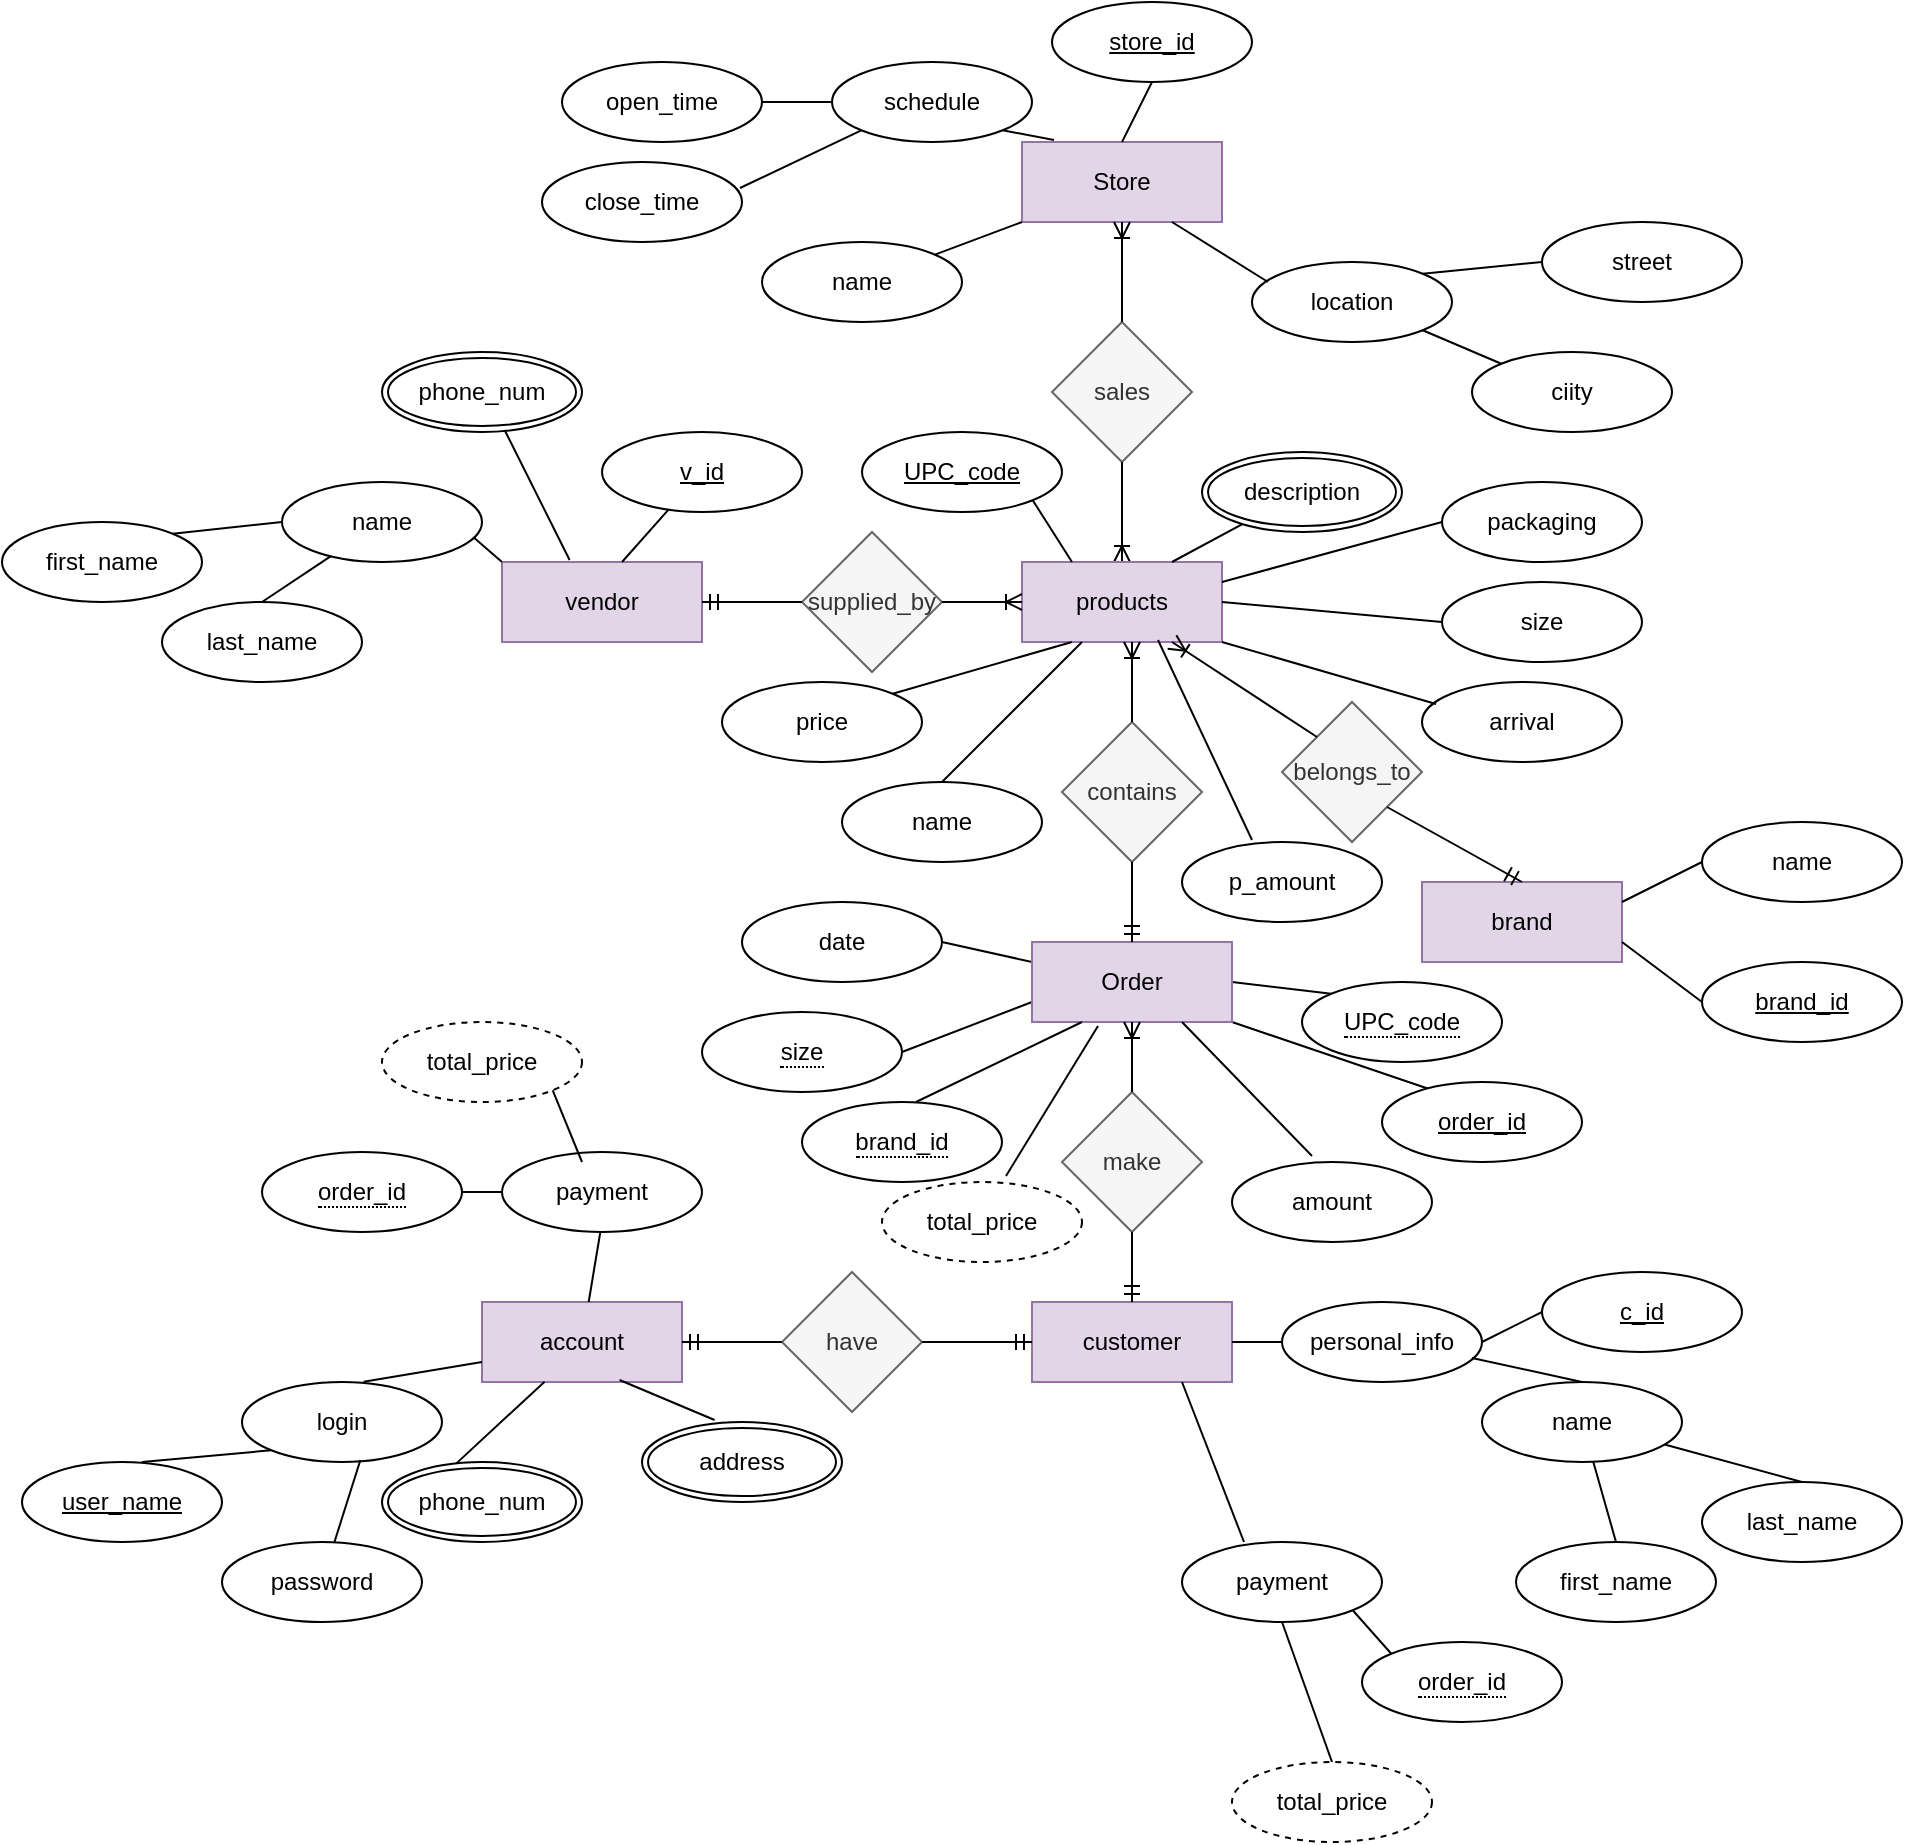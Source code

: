 <mxfile version="15.8.9" type="github"><diagram id="2LejuE4Ry1tqAmUR8zdP" name="Page-1"><mxGraphModel dx="2522" dy="1651" grid="1" gridSize="10" guides="1" tooltips="1" connect="1" arrows="1" fold="1" page="1" pageScale="1" pageWidth="827" pageHeight="1169" math="0" shadow="0"><root><mxCell id="0"/><mxCell id="1" parent="0"/><mxCell id="xzVIvEEl9TF7IDXQ0Tu6-6" value="Store" style="whiteSpace=wrap;html=1;align=center;rounded=0;sketch=0;fillColor=#e1d5e7;strokeColor=#9673a6;" parent="1" vertex="1"><mxGeometry x="-360" y="-440" width="100" height="40" as="geometry"/></mxCell><mxCell id="xzVIvEEl9TF7IDXQ0Tu6-12" value="schedule" style="ellipse;whiteSpace=wrap;html=1;align=center;rounded=0;sketch=0;" parent="1" vertex="1"><mxGeometry x="-455" y="-480" width="100" height="40" as="geometry"/></mxCell><mxCell id="xzVIvEEl9TF7IDXQ0Tu6-13" value="location" style="ellipse;whiteSpace=wrap;html=1;align=center;rounded=0;sketch=0;" parent="1" vertex="1"><mxGeometry x="-245" y="-380" width="100" height="40" as="geometry"/></mxCell><mxCell id="xzVIvEEl9TF7IDXQ0Tu6-15" value="ciity" style="ellipse;whiteSpace=wrap;html=1;align=center;rounded=0;sketch=0;" parent="1" vertex="1"><mxGeometry x="-135" y="-335" width="100" height="40" as="geometry"/></mxCell><mxCell id="xzVIvEEl9TF7IDXQ0Tu6-16" value="street" style="ellipse;whiteSpace=wrap;html=1;align=center;rounded=0;sketch=0;" parent="1" vertex="1"><mxGeometry x="-100" y="-400" width="100" height="40" as="geometry"/></mxCell><mxCell id="xzVIvEEl9TF7IDXQ0Tu6-17" value="" style="endArrow=none;html=1;rounded=0;sketch=0;exitX=1;exitY=1;exitDx=0;exitDy=0;entryX=0;entryY=0;entryDx=0;entryDy=0;" parent="1" source="xzVIvEEl9TF7IDXQ0Tu6-13" target="xzVIvEEl9TF7IDXQ0Tu6-15" edge="1"><mxGeometry relative="1" as="geometry"><mxPoint x="-70" y="-350" as="sourcePoint"/><mxPoint x="90" y="-350" as="targetPoint"/></mxGeometry></mxCell><mxCell id="xzVIvEEl9TF7IDXQ0Tu6-20" value="p_amount" style="ellipse;whiteSpace=wrap;html=1;align=center;rounded=0;sketch=0;" parent="1" vertex="1"><mxGeometry x="-280" y="-90" width="100" height="40" as="geometry"/></mxCell><mxCell id="xzVIvEEl9TF7IDXQ0Tu6-21" value="arrival" style="ellipse;whiteSpace=wrap;html=1;align=center;rounded=0;sketch=0;" parent="1" vertex="1"><mxGeometry x="-160" y="-170" width="100" height="40" as="geometry"/></mxCell><mxCell id="xzVIvEEl9TF7IDXQ0Tu6-23" value="" style="endArrow=none;html=1;rounded=0;sketch=0;entryX=0.16;entryY=-0.025;entryDx=0;entryDy=0;exitX=1;exitY=1;exitDx=0;exitDy=0;entryPerimeter=0;" parent="1" source="xzVIvEEl9TF7IDXQ0Tu6-12" target="xzVIvEEl9TF7IDXQ0Tu6-6" edge="1"><mxGeometry relative="1" as="geometry"><mxPoint x="-270" y="-360" as="sourcePoint"/><mxPoint x="-120" y="-360" as="targetPoint"/></mxGeometry></mxCell><mxCell id="xzVIvEEl9TF7IDXQ0Tu6-29" value="" style="endArrow=none;html=1;rounded=0;sketch=0;exitX=0.5;exitY=0;exitDx=0;exitDy=0;entryX=0.5;entryY=1;entryDx=0;entryDy=0;" parent="1" source="xzVIvEEl9TF7IDXQ0Tu6-6" target="xzVIvEEl9TF7IDXQ0Tu6-51" edge="1"><mxGeometry relative="1" as="geometry"><mxPoint x="-60.005" y="-447.072" as="sourcePoint"/><mxPoint x="-300" y="-470" as="targetPoint"/></mxGeometry></mxCell><mxCell id="xzVIvEEl9TF7IDXQ0Tu6-34" value="" style="endArrow=none;html=1;rounded=0;sketch=0;entryX=0;entryY=0.5;entryDx=0;entryDy=0;exitX=1;exitY=0;exitDx=0;exitDy=0;" parent="1" source="xzVIvEEl9TF7IDXQ0Tu6-13" target="xzVIvEEl9TF7IDXQ0Tu6-16" edge="1"><mxGeometry relative="1" as="geometry"><mxPoint x="-480" y="-290" as="sourcePoint"/><mxPoint x="-320" y="-290" as="targetPoint"/></mxGeometry></mxCell><mxCell id="xzVIvEEl9TF7IDXQ0Tu6-35" value="" style="endArrow=none;html=1;rounded=0;sketch=0;entryX=0.08;entryY=0.25;entryDx=0;entryDy=0;entryPerimeter=0;exitX=0.75;exitY=1;exitDx=0;exitDy=0;" parent="1" source="xzVIvEEl9TF7IDXQ0Tu6-6" target="xzVIvEEl9TF7IDXQ0Tu6-13" edge="1"><mxGeometry relative="1" as="geometry"><mxPoint x="-470" y="-280" as="sourcePoint"/><mxPoint x="-310" y="-280" as="targetPoint"/></mxGeometry></mxCell><mxCell id="xzVIvEEl9TF7IDXQ0Tu6-38" value="sales" style="rhombus;whiteSpace=wrap;html=1;rounded=0;sketch=0;fillColor=#f5f5f5;fontColor=#333333;strokeColor=#666666;" parent="1" vertex="1"><mxGeometry x="-345" y="-350" width="70" height="70" as="geometry"/></mxCell><mxCell id="xzVIvEEl9TF7IDXQ0Tu6-42" value="" style="fontSize=12;html=1;endArrow=ERoneToMany;rounded=1;sketch=0;entryX=0.5;entryY=1;entryDx=0;entryDy=0;exitX=0.5;exitY=0;exitDx=0;exitDy=0;" parent="1" source="xzVIvEEl9TF7IDXQ0Tu6-38" target="xzVIvEEl9TF7IDXQ0Tu6-6" edge="1"><mxGeometry width="100" height="100" relative="1" as="geometry"><mxPoint x="-420" y="-410" as="sourcePoint"/><mxPoint x="-350" y="-410" as="targetPoint"/></mxGeometry></mxCell><mxCell id="xzVIvEEl9TF7IDXQ0Tu6-43" value="" style="fontSize=12;html=1;endArrow=ERoneToMany;rounded=1;sketch=0;exitX=0.5;exitY=1;exitDx=0;exitDy=0;" parent="1" source="xzVIvEEl9TF7IDXQ0Tu6-38" target="xzVIvEEl9TF7IDXQ0Tu6-44" edge="1"><mxGeometry width="100" height="100" relative="1" as="geometry"><mxPoint x="-300" y="-330" as="sourcePoint"/><mxPoint x="-310" y="-200" as="targetPoint"/></mxGeometry></mxCell><mxCell id="xzVIvEEl9TF7IDXQ0Tu6-44" value="products" style="whiteSpace=wrap;html=1;align=center;rounded=0;sketch=0;fillColor=#e1d5e7;strokeColor=#9673a6;" parent="1" vertex="1"><mxGeometry x="-360" y="-230" width="100" height="40" as="geometry"/></mxCell><mxCell id="xzVIvEEl9TF7IDXQ0Tu6-49" value="vendor" style="whiteSpace=wrap;html=1;align=center;rounded=0;sketch=0;fillColor=#e1d5e7;strokeColor=#9673a6;" parent="1" vertex="1"><mxGeometry x="-620" y="-230" width="100" height="40" as="geometry"/></mxCell><mxCell id="xzVIvEEl9TF7IDXQ0Tu6-50" value="customer" style="whiteSpace=wrap;html=1;align=center;rounded=0;sketch=0;fillColor=#e1d5e7;strokeColor=#9673a6;" parent="1" vertex="1"><mxGeometry x="-355" y="140" width="100" height="40" as="geometry"/></mxCell><mxCell id="xzVIvEEl9TF7IDXQ0Tu6-51" value="store_id" style="ellipse;whiteSpace=wrap;html=1;align=center;fontStyle=4;rounded=0;sketch=0;" parent="1" vertex="1"><mxGeometry x="-345" y="-510" width="100" height="40" as="geometry"/></mxCell><mxCell id="xzVIvEEl9TF7IDXQ0Tu6-52" value="brand" style="whiteSpace=wrap;html=1;align=center;rounded=0;sketch=0;fillColor=#e1d5e7;strokeColor=#9673a6;" parent="1" vertex="1"><mxGeometry x="-160" y="-70" width="100" height="40" as="geometry"/></mxCell><mxCell id="xzVIvEEl9TF7IDXQ0Tu6-53" value="account" style="whiteSpace=wrap;html=1;align=center;rounded=0;sketch=0;fillColor=#e1d5e7;strokeColor=#9673a6;" parent="1" vertex="1"><mxGeometry x="-630" y="140" width="100" height="40" as="geometry"/></mxCell><mxCell id="xzVIvEEl9TF7IDXQ0Tu6-55" value="belongs_to" style="rhombus;whiteSpace=wrap;html=1;rounded=0;sketch=0;fillColor=#f5f5f5;fontColor=#333333;strokeColor=#666666;" parent="1" vertex="1"><mxGeometry x="-230" y="-160" width="70" height="70" as="geometry"/></mxCell><mxCell id="xzVIvEEl9TF7IDXQ0Tu6-56" value="" style="fontSize=12;html=1;endArrow=ERmandOne;rounded=1;sketch=0;entryX=0.5;entryY=0;entryDx=0;entryDy=0;exitX=1;exitY=1;exitDx=0;exitDy=0;" parent="1" source="xzVIvEEl9TF7IDXQ0Tu6-55" target="xzVIvEEl9TF7IDXQ0Tu6-52" edge="1"><mxGeometry width="100" height="100" relative="1" as="geometry"><mxPoint x="-90" y="-110" as="sourcePoint"/><mxPoint x="-250" y="-200" as="targetPoint"/></mxGeometry></mxCell><mxCell id="xzVIvEEl9TF7IDXQ0Tu6-58" value="" style="fontSize=12;html=1;endArrow=ERoneToMany;rounded=1;sketch=0;exitX=0;exitY=0;exitDx=0;exitDy=0;entryX=0.75;entryY=1;entryDx=0;entryDy=0;" parent="1" source="xzVIvEEl9TF7IDXQ0Tu6-55" target="xzVIvEEl9TF7IDXQ0Tu6-44" edge="1"><mxGeometry width="100" height="100" relative="1" as="geometry"><mxPoint x="-300" y="-270" as="sourcePoint"/><mxPoint x="-280" y="-180" as="targetPoint"/></mxGeometry></mxCell><mxCell id="xzVIvEEl9TF7IDXQ0Tu6-61" value="name" style="ellipse;whiteSpace=wrap;html=1;align=center;rounded=0;sketch=0;" parent="1" vertex="1"><mxGeometry x="-20" y="-100" width="100" height="40" as="geometry"/></mxCell><mxCell id="xzVIvEEl9TF7IDXQ0Tu6-63" value="brand_id" style="ellipse;whiteSpace=wrap;html=1;align=center;fontStyle=4;rounded=0;sketch=0;" parent="1" vertex="1"><mxGeometry x="-20" y="-30" width="100" height="40" as="geometry"/></mxCell><mxCell id="xzVIvEEl9TF7IDXQ0Tu6-67" value="" style="endArrow=none;html=1;rounded=0;sketch=0;exitX=1;exitY=0.25;exitDx=0;exitDy=0;entryX=0;entryY=0.5;entryDx=0;entryDy=0;" parent="1" source="xzVIvEEl9TF7IDXQ0Tu6-52" target="xzVIvEEl9TF7IDXQ0Tu6-61" edge="1"><mxGeometry relative="1" as="geometry"><mxPoint x="-139.645" y="-325.858" as="sourcePoint"/><mxPoint x="-100.355" y="-309.142" as="targetPoint"/></mxGeometry></mxCell><mxCell id="xzVIvEEl9TF7IDXQ0Tu6-69" value="" style="endArrow=none;html=1;rounded=0;sketch=0;exitX=1;exitY=0.75;exitDx=0;exitDy=0;entryX=0;entryY=0.5;entryDx=0;entryDy=0;" parent="1" source="xzVIvEEl9TF7IDXQ0Tu6-52" target="xzVIvEEl9TF7IDXQ0Tu6-63" edge="1"><mxGeometry relative="1" as="geometry"><mxPoint x="-119.645" y="-305.858" as="sourcePoint"/><mxPoint x="-80.355" y="-289.142" as="targetPoint"/></mxGeometry></mxCell><mxCell id="xzVIvEEl9TF7IDXQ0Tu6-77" style="edgeStyle=none;rounded=1;sketch=0;orthogonalLoop=1;jettySize=auto;html=1;exitX=0.5;exitY=0;exitDx=0;exitDy=0;" parent="1" edge="1"><mxGeometry relative="1" as="geometry"><mxPoint x="50" y="230" as="sourcePoint"/><mxPoint x="50" y="230" as="targetPoint"/></mxGeometry></mxCell><mxCell id="xzVIvEEl9TF7IDXQ0Tu6-79" value="" style="endArrow=none;html=1;rounded=0;sketch=0;exitX=0;exitY=0.25;exitDx=0;exitDy=0;entryX=1;entryY=0.5;entryDx=0;entryDy=0;" parent="1" source="79jFcJcjAaKyGkSyNmCX-1" target="EJtEOx2Xg3booVcIWfsh-8" edge="1"><mxGeometry relative="1" as="geometry"><mxPoint x="117" y="145" as="sourcePoint"/><mxPoint x="-420" y="-20" as="targetPoint"/></mxGeometry></mxCell><mxCell id="xzVIvEEl9TF7IDXQ0Tu6-80" value="" style="endArrow=none;html=1;rounded=0;sketch=0;exitX=0;exitY=0.75;exitDx=0;exitDy=0;entryX=1;entryY=0.5;entryDx=0;entryDy=0;" parent="1" source="79jFcJcjAaKyGkSyNmCX-1" target="xzVIvEEl9TF7IDXQ0Tu6-82" edge="1"><mxGeometry relative="1" as="geometry"><mxPoint x="140" y="160" as="sourcePoint"/><mxPoint y="250" as="targetPoint"/></mxGeometry></mxCell><mxCell id="xzVIvEEl9TF7IDXQ0Tu6-81" value="" style="endArrow=none;html=1;rounded=0;sketch=0;entryX=0;entryY=0;entryDx=0;entryDy=0;exitX=1;exitY=0.5;exitDx=0;exitDy=0;" parent="1" source="79jFcJcjAaKyGkSyNmCX-1" target="EJtEOx2Xg3booVcIWfsh-1" edge="1"><mxGeometry relative="1" as="geometry"><mxPoint x="123.941" y="174.686" as="sourcePoint"/><mxPoint x="-230.355" y="0.858" as="targetPoint"/></mxGeometry></mxCell><mxCell id="xzVIvEEl9TF7IDXQ0Tu6-82" value="&lt;span style=&quot;border-bottom: 1px dotted&quot;&gt;size&lt;/span&gt;" style="ellipse;whiteSpace=wrap;html=1;align=center;rounded=0;sketch=0;" parent="1" vertex="1"><mxGeometry x="-520" y="-5" width="100" height="40" as="geometry"/></mxCell><mxCell id="xzVIvEEl9TF7IDXQ0Tu6-84" value="size" style="ellipse;whiteSpace=wrap;html=1;align=center;rounded=0;sketch=0;" parent="1" vertex="1"><mxGeometry x="-150" y="-220" width="100" height="40" as="geometry"/></mxCell><mxCell id="xzVIvEEl9TF7IDXQ0Tu6-85" value="" style="endArrow=none;html=1;rounded=0;sketch=0;exitX=1;exitY=0.5;exitDx=0;exitDy=0;entryX=0;entryY=0.5;entryDx=0;entryDy=0;" parent="1" source="xzVIvEEl9TF7IDXQ0Tu6-44" target="xzVIvEEl9TF7IDXQ0Tu6-84" edge="1"><mxGeometry relative="1" as="geometry"><mxPoint x="-180" y="-220" as="sourcePoint"/><mxPoint x="-220.355" y="-259.142" as="targetPoint"/></mxGeometry></mxCell><mxCell id="xzVIvEEl9TF7IDXQ0Tu6-86" value="packaging" style="ellipse;whiteSpace=wrap;html=1;align=center;rounded=0;sketch=0;" parent="1" vertex="1"><mxGeometry x="-150" y="-270" width="100" height="40" as="geometry"/></mxCell><mxCell id="xzVIvEEl9TF7IDXQ0Tu6-87" value="" style="endArrow=none;html=1;rounded=0;sketch=0;exitX=1;exitY=0.25;exitDx=0;exitDy=0;entryX=0;entryY=0.5;entryDx=0;entryDy=0;" parent="1" source="xzVIvEEl9TF7IDXQ0Tu6-44" target="xzVIvEEl9TF7IDXQ0Tu6-86" edge="1"><mxGeometry relative="1" as="geometry"><mxPoint x="-210" y="-225" as="sourcePoint"/><mxPoint x="-240.355" y="-234.142" as="targetPoint"/></mxGeometry></mxCell><mxCell id="xzVIvEEl9TF7IDXQ0Tu6-88" value="name" style="ellipse;whiteSpace=wrap;html=1;align=center;rounded=0;sketch=0;direction=west;" parent="1" vertex="1"><mxGeometry x="-450" y="-120" width="100" height="40" as="geometry"/></mxCell><mxCell id="xzVIvEEl9TF7IDXQ0Tu6-89" value="" style="endArrow=none;html=1;rounded=0;sketch=0;entryX=0.5;entryY=1;entryDx=0;entryDy=0;" parent="1" target="xzVIvEEl9TF7IDXQ0Tu6-88" edge="1"><mxGeometry relative="1" as="geometry"><mxPoint x="-330" y="-190" as="sourcePoint"/><mxPoint x="-0.355" y="-209.142" as="targetPoint"/></mxGeometry></mxCell><mxCell id="xzVIvEEl9TF7IDXQ0Tu6-90" value="description" style="ellipse;shape=doubleEllipse;margin=3;whiteSpace=wrap;html=1;align=center;rounded=0;sketch=0;" parent="1" vertex="1"><mxGeometry x="-270" y="-285" width="100" height="40" as="geometry"/></mxCell><mxCell id="xzVIvEEl9TF7IDXQ0Tu6-92" value="" style="endArrow=none;html=1;rounded=0;sketch=0;exitX=0.75;exitY=0;exitDx=0;exitDy=0;" parent="1" source="xzVIvEEl9TF7IDXQ0Tu6-44" target="xzVIvEEl9TF7IDXQ0Tu6-90" edge="1"><mxGeometry relative="1" as="geometry"><mxPoint x="-29.645" y="-215.858" as="sourcePoint"/><mxPoint x="9.645" y="-199.142" as="targetPoint"/></mxGeometry></mxCell><mxCell id="xzVIvEEl9TF7IDXQ0Tu6-93" value="make" style="rhombus;whiteSpace=wrap;html=1;rounded=0;sketch=0;fillColor=#f5f5f5;fontColor=#333333;strokeColor=#666666;" parent="1" vertex="1"><mxGeometry x="-340" y="35" width="70" height="70" as="geometry"/></mxCell><mxCell id="xzVIvEEl9TF7IDXQ0Tu6-94" value="" style="fontSize=12;html=1;endArrow=ERmandOne;rounded=1;sketch=0;entryX=0.5;entryY=0;entryDx=0;entryDy=0;exitX=0.5;exitY=1;exitDx=0;exitDy=0;" parent="1" source="xzVIvEEl9TF7IDXQ0Tu6-93" target="xzVIvEEl9TF7IDXQ0Tu6-50" edge="1"><mxGeometry width="100" height="100" relative="1" as="geometry"><mxPoint x="-195" y="-200" as="sourcePoint"/><mxPoint x="-250" y="-200" as="targetPoint"/></mxGeometry></mxCell><mxCell id="xzVIvEEl9TF7IDXQ0Tu6-96" value="have" style="rhombus;whiteSpace=wrap;html=1;rounded=0;sketch=0;fillColor=#f5f5f5;fontColor=#333333;strokeColor=#666666;" parent="1" vertex="1"><mxGeometry x="-480" y="125" width="70" height="70" as="geometry"/></mxCell><mxCell id="xzVIvEEl9TF7IDXQ0Tu6-97" value="" style="fontSize=12;html=1;endArrow=ERmandOne;rounded=1;sketch=0;exitX=1;exitY=0.5;exitDx=0;exitDy=0;entryX=0;entryY=0.5;entryDx=0;entryDy=0;" parent="1" source="xzVIvEEl9TF7IDXQ0Tu6-96" target="xzVIvEEl9TF7IDXQ0Tu6-50" edge="1"><mxGeometry width="100" height="100" relative="1" as="geometry"><mxPoint x="-125" y="-200" as="sourcePoint"/><mxPoint x="-70" y="-200" as="targetPoint"/></mxGeometry></mxCell><mxCell id="xzVIvEEl9TF7IDXQ0Tu6-98" value="" style="fontSize=12;html=1;endArrow=ERmandOne;rounded=1;sketch=0;exitX=0;exitY=0.5;exitDx=0;exitDy=0;entryX=1;entryY=0.5;entryDx=0;entryDy=0;" parent="1" source="xzVIvEEl9TF7IDXQ0Tu6-96" target="xzVIvEEl9TF7IDXQ0Tu6-53" edge="1"><mxGeometry width="100" height="100" relative="1" as="geometry"><mxPoint x="-125" y="-200" as="sourcePoint"/><mxPoint x="-70" y="-200" as="targetPoint"/></mxGeometry></mxCell><mxCell id="xzVIvEEl9TF7IDXQ0Tu6-100" value="c_id" style="ellipse;whiteSpace=wrap;html=1;align=center;fontStyle=4;rounded=0;sketch=0;" parent="1" vertex="1"><mxGeometry x="-100" y="125" width="100" height="40" as="geometry"/></mxCell><mxCell id="xzVIvEEl9TF7IDXQ0Tu6-103" value="personal_info" style="ellipse;whiteSpace=wrap;html=1;align=center;rounded=0;sketch=0;" parent="1" vertex="1"><mxGeometry x="-230" y="140" width="100" height="40" as="geometry"/></mxCell><mxCell id="xzVIvEEl9TF7IDXQ0Tu6-104" value="" style="endArrow=none;html=1;rounded=0;sketch=0;exitX=1;exitY=0.5;exitDx=0;exitDy=0;entryX=0;entryY=0.5;entryDx=0;entryDy=0;" parent="1" source="xzVIvEEl9TF7IDXQ0Tu6-50" target="xzVIvEEl9TF7IDXQ0Tu6-103" edge="1"><mxGeometry relative="1" as="geometry"><mxPoint x="-275" y="-170" as="sourcePoint"/><mxPoint x="-225.355" y="-144.142" as="targetPoint"/></mxGeometry></mxCell><mxCell id="xzVIvEEl9TF7IDXQ0Tu6-105" value="name" style="ellipse;whiteSpace=wrap;html=1;align=center;rounded=0;sketch=0;" parent="1" vertex="1"><mxGeometry x="-130" y="180" width="100" height="40" as="geometry"/></mxCell><mxCell id="xzVIvEEl9TF7IDXQ0Tu6-106" value="first_name" style="ellipse;whiteSpace=wrap;html=1;align=center;rounded=0;sketch=0;" parent="1" vertex="1"><mxGeometry x="-113" y="260" width="100" height="40" as="geometry"/></mxCell><mxCell id="xzVIvEEl9TF7IDXQ0Tu6-107" value="last_name" style="ellipse;whiteSpace=wrap;html=1;align=center;rounded=0;sketch=0;" parent="1" vertex="1"><mxGeometry x="-20" y="230" width="100" height="40" as="geometry"/></mxCell><mxCell id="xzVIvEEl9TF7IDXQ0Tu6-109" value="" style="endArrow=none;html=1;rounded=0;sketch=0;exitX=0.5;exitY=0;exitDx=0;exitDy=0;entryX=0.95;entryY=0.7;entryDx=0;entryDy=0;entryPerimeter=0;" parent="1" source="xzVIvEEl9TF7IDXQ0Tu6-105" target="xzVIvEEl9TF7IDXQ0Tu6-103" edge="1"><mxGeometry relative="1" as="geometry"><mxPoint x="-265" y="-160" as="sourcePoint"/><mxPoint x="-215.355" y="-134.142" as="targetPoint"/></mxGeometry></mxCell><mxCell id="xzVIvEEl9TF7IDXQ0Tu6-110" value="" style="endArrow=none;html=1;rounded=0;sketch=0;exitX=0.5;exitY=0;exitDx=0;exitDy=0;" parent="1" source="xzVIvEEl9TF7IDXQ0Tu6-106" target="xzVIvEEl9TF7IDXQ0Tu6-105" edge="1"><mxGeometry relative="1" as="geometry"><mxPoint x="-255" y="-150" as="sourcePoint"/><mxPoint x="-205.355" y="-124.142" as="targetPoint"/></mxGeometry></mxCell><mxCell id="xzVIvEEl9TF7IDXQ0Tu6-111" value="" style="endArrow=none;html=1;rounded=0;sketch=0;exitX=0.5;exitY=0;exitDx=0;exitDy=0;" parent="1" source="xzVIvEEl9TF7IDXQ0Tu6-107" target="xzVIvEEl9TF7IDXQ0Tu6-105" edge="1"><mxGeometry relative="1" as="geometry"><mxPoint x="-310" y="80" as="sourcePoint"/><mxPoint x="-265.355" y="64.142" as="targetPoint"/></mxGeometry></mxCell><mxCell id="xzVIvEEl9TF7IDXQ0Tu6-113" value="" style="endArrow=none;html=1;rounded=0;sketch=0;exitX=1;exitY=0.5;exitDx=0;exitDy=0;entryX=0;entryY=0.5;entryDx=0;entryDy=0;" parent="1" source="xzVIvEEl9TF7IDXQ0Tu6-103" target="xzVIvEEl9TF7IDXQ0Tu6-100" edge="1"><mxGeometry relative="1" as="geometry"><mxPoint x="-235" y="35" as="sourcePoint"/><mxPoint x="-200.355" y="14.142" as="targetPoint"/></mxGeometry></mxCell><mxCell id="xzVIvEEl9TF7IDXQ0Tu6-120" value="UPC_code" style="ellipse;whiteSpace=wrap;html=1;align=center;fontStyle=4;rounded=0;sketch=0;" parent="1" vertex="1"><mxGeometry x="-440" y="-295" width="100" height="40" as="geometry"/></mxCell><mxCell id="xzVIvEEl9TF7IDXQ0Tu6-124" value="" style="endArrow=none;html=1;rounded=0;sketch=0;entryX=0.25;entryY=0.1;entryDx=0;entryDy=0;exitX=1;exitY=1;exitDx=0;exitDy=0;entryPerimeter=0;" parent="1" source="79jFcJcjAaKyGkSyNmCX-1" target="FQGlsBFw1ggIJ--KHeyS-9" edge="1"><mxGeometry relative="1" as="geometry"><mxPoint x="-310" y="-10" as="sourcePoint"/><mxPoint x="-195" y="35" as="targetPoint"/></mxGeometry></mxCell><mxCell id="xzVIvEEl9TF7IDXQ0Tu6-125" value="" style="endArrow=none;html=1;rounded=0;sketch=0;exitX=1;exitY=1;exitDx=0;exitDy=0;entryX=0.25;entryY=0;entryDx=0;entryDy=0;" parent="1" source="xzVIvEEl9TF7IDXQ0Tu6-120" target="xzVIvEEl9TF7IDXQ0Tu6-44" edge="1"><mxGeometry relative="1" as="geometry"><mxPoint x="-310" y="-160" as="sourcePoint"/><mxPoint x="-150" y="-160" as="targetPoint"/></mxGeometry></mxCell><mxCell id="xzVIvEEl9TF7IDXQ0Tu6-126" value="price" style="ellipse;whiteSpace=wrap;html=1;align=center;rounded=0;sketch=0;" parent="1" vertex="1"><mxGeometry x="-510" y="-170" width="100" height="40" as="geometry"/></mxCell><mxCell id="xzVIvEEl9TF7IDXQ0Tu6-127" value="" style="endArrow=none;html=1;rounded=0;sketch=0;exitX=1;exitY=0;exitDx=0;exitDy=0;entryX=0.25;entryY=1;entryDx=0;entryDy=0;" parent="1" source="xzVIvEEl9TF7IDXQ0Tu6-126" target="xzVIvEEl9TF7IDXQ0Tu6-44" edge="1"><mxGeometry relative="1" as="geometry"><mxPoint x="-344.645" y="-240.858" as="sourcePoint"/><mxPoint x="-325" y="-220" as="targetPoint"/></mxGeometry></mxCell><mxCell id="xzVIvEEl9TF7IDXQ0Tu6-129" value="supplied_by" style="rhombus;whiteSpace=wrap;html=1;rounded=0;sketch=0;fillColor=#f5f5f5;fontColor=#333333;strokeColor=#666666;" parent="1" vertex="1"><mxGeometry x="-470" y="-245" width="70" height="70" as="geometry"/></mxCell><mxCell id="xzVIvEEl9TF7IDXQ0Tu6-131" value="" style="endArrow=none;html=1;rounded=0;sketch=0;" parent="1" target="xzVIvEEl9TF7IDXQ0Tu6-53" edge="1"><mxGeometry relative="1" as="geometry"><mxPoint x="-570" y="100" as="sourcePoint"/><mxPoint x="-350" y="70" as="targetPoint"/></mxGeometry></mxCell><mxCell id="xzVIvEEl9TF7IDXQ0Tu6-132" value="" style="fontSize=12;html=1;endArrow=ERmandOne;rounded=1;sketch=0;entryX=1;entryY=0.5;entryDx=0;entryDy=0;exitX=0;exitY=0.5;exitDx=0;exitDy=0;" parent="1" source="xzVIvEEl9TF7IDXQ0Tu6-129" target="xzVIvEEl9TF7IDXQ0Tu6-49" edge="1"><mxGeometry width="100" height="100" relative="1" as="geometry"><mxPoint x="-195" y="-200" as="sourcePoint"/><mxPoint x="-250" y="-200" as="targetPoint"/></mxGeometry></mxCell><mxCell id="xzVIvEEl9TF7IDXQ0Tu6-133" value="" style="fontSize=12;html=1;endArrow=ERoneToMany;rounded=1;sketch=0;exitX=1;exitY=0.5;exitDx=0;exitDy=0;entryX=0;entryY=0.5;entryDx=0;entryDy=0;" parent="1" source="xzVIvEEl9TF7IDXQ0Tu6-129" target="xzVIvEEl9TF7IDXQ0Tu6-44" edge="1"><mxGeometry width="100" height="100" relative="1" as="geometry"><mxPoint x="-300" y="-270" as="sourcePoint"/><mxPoint x="-300" y="-220" as="targetPoint"/></mxGeometry></mxCell><mxCell id="xzVIvEEl9TF7IDXQ0Tu6-141" value="login" style="ellipse;whiteSpace=wrap;html=1;align=center;rounded=0;sketch=0;" parent="1" vertex="1"><mxGeometry x="-750" y="180" width="100" height="40" as="geometry"/></mxCell><mxCell id="xzVIvEEl9TF7IDXQ0Tu6-143" value="password" style="ellipse;whiteSpace=wrap;html=1;align=center;rounded=0;sketch=0;" parent="1" vertex="1"><mxGeometry x="-760" y="260" width="100" height="40" as="geometry"/></mxCell><mxCell id="xzVIvEEl9TF7IDXQ0Tu6-144" value="" style="endArrow=none;html=1;rounded=0;sketch=0;exitX=0.608;exitY=-0.004;exitDx=0;exitDy=0;exitPerimeter=0;entryX=0;entryY=0.75;entryDx=0;entryDy=0;" parent="1" source="xzVIvEEl9TF7IDXQ0Tu6-141" target="xzVIvEEl9TF7IDXQ0Tu6-53" edge="1"><mxGeometry relative="1" as="geometry"><mxPoint x="-580" y="210" as="sourcePoint"/><mxPoint x="-420" y="210" as="targetPoint"/></mxGeometry></mxCell><mxCell id="xzVIvEEl9TF7IDXQ0Tu6-145" value="" style="endArrow=none;html=1;rounded=0;sketch=0;exitX=0.5;exitY=0;exitDx=0;exitDy=0;entryX=0;entryY=1;entryDx=0;entryDy=0;" parent="1" target="xzVIvEEl9TF7IDXQ0Tu6-141" edge="1"><mxGeometry relative="1" as="geometry"><mxPoint x="-800" y="220" as="sourcePoint"/><mxPoint x="-620" y="180" as="targetPoint"/></mxGeometry></mxCell><mxCell id="xzVIvEEl9TF7IDXQ0Tu6-146" value="" style="endArrow=none;html=1;rounded=0;sketch=0;entryX=0.592;entryY=0.975;entryDx=0;entryDy=0;entryPerimeter=0;" parent="1" source="xzVIvEEl9TF7IDXQ0Tu6-143" target="xzVIvEEl9TF7IDXQ0Tu6-141" edge="1"><mxGeometry relative="1" as="geometry"><mxPoint x="-760" y="260" as="sourcePoint"/><mxPoint x="-725.355" y="239.142" as="targetPoint"/></mxGeometry></mxCell><mxCell id="xzVIvEEl9TF7IDXQ0Tu6-148" value="address" style="ellipse;shape=doubleEllipse;margin=3;whiteSpace=wrap;html=1;align=center;rounded=0;sketch=0;" parent="1" vertex="1"><mxGeometry x="-550" y="200" width="100" height="40" as="geometry"/></mxCell><mxCell id="xzVIvEEl9TF7IDXQ0Tu6-149" value="" style="endArrow=none;html=1;rounded=0;sketch=0;exitX=0.363;exitY=-0.025;exitDx=0;exitDy=0;exitPerimeter=0;entryX=0.688;entryY=0.975;entryDx=0;entryDy=0;entryPerimeter=0;" parent="1" source="xzVIvEEl9TF7IDXQ0Tu6-148" target="xzVIvEEl9TF7IDXQ0Tu6-53" edge="1"><mxGeometry relative="1" as="geometry"><mxPoint x="-669.2" y="9.84" as="sourcePoint"/><mxPoint x="-610.0" as="targetPoint"/></mxGeometry></mxCell><mxCell id="xzVIvEEl9TF7IDXQ0Tu6-150" value="phone_num" style="ellipse;shape=doubleEllipse;margin=3;whiteSpace=wrap;html=1;align=center;rounded=0;sketch=0;" parent="1" vertex="1"><mxGeometry x="-680" y="220" width="100" height="40" as="geometry"/></mxCell><mxCell id="xzVIvEEl9TF7IDXQ0Tu6-152" value="" style="endArrow=none;html=1;rounded=0;sketch=0;exitX=0.372;exitY=0.017;exitDx=0;exitDy=0;exitPerimeter=0;entryX=0.313;entryY=0.996;entryDx=0;entryDy=0;entryPerimeter=0;" parent="1" source="xzVIvEEl9TF7IDXQ0Tu6-150" target="xzVIvEEl9TF7IDXQ0Tu6-53" edge="1"><mxGeometry relative="1" as="geometry"><mxPoint x="-543.7" y="219.0" as="sourcePoint"/><mxPoint x="-551.2" y="189" as="targetPoint"/></mxGeometry></mxCell><mxCell id="xzVIvEEl9TF7IDXQ0Tu6-154" value="v_id" style="ellipse;whiteSpace=wrap;html=1;align=center;fontStyle=4;rounded=0;sketch=0;" parent="1" vertex="1"><mxGeometry x="-570" y="-295" width="100" height="40" as="geometry"/></mxCell><mxCell id="xzVIvEEl9TF7IDXQ0Tu6-155" value="" style="endArrow=none;html=1;rounded=0;sketch=0;" parent="1" target="xzVIvEEl9TF7IDXQ0Tu6-154" edge="1"><mxGeometry relative="1" as="geometry"><mxPoint x="-560" y="-230" as="sourcePoint"/><mxPoint x="-390" y="-270" as="targetPoint"/></mxGeometry></mxCell><mxCell id="xzVIvEEl9TF7IDXQ0Tu6-156" value="name" style="ellipse;whiteSpace=wrap;html=1;align=center;rounded=0;sketch=0;" parent="1" vertex="1"><mxGeometry x="-730" y="-270" width="100" height="40" as="geometry"/></mxCell><mxCell id="xzVIvEEl9TF7IDXQ0Tu6-157" value="first_name" style="ellipse;whiteSpace=wrap;html=1;align=center;rounded=0;sketch=0;" parent="1" vertex="1"><mxGeometry x="-870" y="-250" width="100" height="40" as="geometry"/></mxCell><mxCell id="xzVIvEEl9TF7IDXQ0Tu6-158" value="last_name" style="ellipse;whiteSpace=wrap;html=1;align=center;rounded=0;sketch=0;" parent="1" vertex="1"><mxGeometry x="-790" y="-210" width="100" height="40" as="geometry"/></mxCell><mxCell id="xzVIvEEl9TF7IDXQ0Tu6-161" value="" style="endArrow=none;html=1;rounded=0;sketch=0;exitX=0.5;exitY=0;exitDx=0;exitDy=0;" parent="1" source="xzVIvEEl9TF7IDXQ0Tu6-158" target="xzVIvEEl9TF7IDXQ0Tu6-156" edge="1"><mxGeometry relative="1" as="geometry"><mxPoint x="-892" y="-279" as="sourcePoint"/><mxPoint x="-847.355" y="-294.858" as="targetPoint"/></mxGeometry></mxCell><mxCell id="xzVIvEEl9TF7IDXQ0Tu6-162" value="" style="endArrow=none;html=1;rounded=0;sketch=0;exitX=1;exitY=0;exitDx=0;exitDy=0;entryX=0;entryY=0.5;entryDx=0;entryDy=0;" parent="1" source="xzVIvEEl9TF7IDXQ0Tu6-157" target="xzVIvEEl9TF7IDXQ0Tu6-156" edge="1"><mxGeometry relative="1" as="geometry"><mxPoint x="-730" y="-200" as="sourcePoint"/><mxPoint x="-695.725" y="-222.85" as="targetPoint"/></mxGeometry></mxCell><mxCell id="xzVIvEEl9TF7IDXQ0Tu6-163" value="" style="endArrow=none;html=1;rounded=0;sketch=0;exitX=0.963;exitY=0.704;exitDx=0;exitDy=0;entryX=0;entryY=0;entryDx=0;entryDy=0;exitPerimeter=0;" parent="1" source="xzVIvEEl9TF7IDXQ0Tu6-156" target="xzVIvEEl9TF7IDXQ0Tu6-49" edge="1"><mxGeometry relative="1" as="geometry"><mxPoint x="-730" y="-200" as="sourcePoint"/><mxPoint x="-695.725" y="-222.85" as="targetPoint"/></mxGeometry></mxCell><mxCell id="xzVIvEEl9TF7IDXQ0Tu6-164" value="phone_num" style="ellipse;shape=doubleEllipse;margin=3;whiteSpace=wrap;html=1;align=center;rounded=0;sketch=0;" parent="1" vertex="1"><mxGeometry x="-680" y="-335" width="100" height="40" as="geometry"/></mxCell><mxCell id="xzVIvEEl9TF7IDXQ0Tu6-165" value="" style="endArrow=none;html=1;rounded=0;sketch=0;exitX=0.613;exitY=0.975;exitDx=0;exitDy=0;exitPerimeter=0;entryX=0.338;entryY=-0.025;entryDx=0;entryDy=0;entryPerimeter=0;" parent="1" source="xzVIvEEl9TF7IDXQ0Tu6-164" target="xzVIvEEl9TF7IDXQ0Tu6-49" edge="1"><mxGeometry relative="1" as="geometry"><mxPoint x="-630" y="-240" as="sourcePoint"/><mxPoint x="-470" y="-240" as="targetPoint"/></mxGeometry></mxCell><mxCell id="79jFcJcjAaKyGkSyNmCX-1" value="Order" style="whiteSpace=wrap;html=1;align=center;fillColor=#e1d5e7;strokeColor=#9673a6;" parent="1" vertex="1"><mxGeometry x="-355" y="-40" width="100" height="40" as="geometry"/></mxCell><mxCell id="QUl2qDK14BslLYMWupiQ-1" style="edgeStyle=orthogonalEdgeStyle;rounded=0;orthogonalLoop=1;jettySize=auto;html=1;exitX=0.5;exitY=1;exitDx=0;exitDy=0;" parent="1" source="xzVIvEEl9TF7IDXQ0Tu6-126" target="xzVIvEEl9TF7IDXQ0Tu6-126" edge="1"><mxGeometry relative="1" as="geometry"/></mxCell><mxCell id="QUl2qDK14BslLYMWupiQ-2" value="" style="fontSize=12;html=1;endArrow=ERoneToMany;rounded=1;sketch=0;exitX=0.5;exitY=0;exitDx=0;exitDy=0;entryX=0.5;entryY=1;entryDx=0;entryDy=0;" parent="1" source="xzVIvEEl9TF7IDXQ0Tu6-93" target="79jFcJcjAaKyGkSyNmCX-1" edge="1"><mxGeometry width="100" height="100" relative="1" as="geometry"><mxPoint x="-142.5" y="-132.5" as="sourcePoint"/><mxPoint x="-275" y="-180" as="targetPoint"/></mxGeometry></mxCell><mxCell id="QUl2qDK14BslLYMWupiQ-3" value="contains" style="rhombus;whiteSpace=wrap;html=1;rounded=0;sketch=0;fillColor=#f5f5f5;fontColor=#333333;strokeColor=#666666;" parent="1" vertex="1"><mxGeometry x="-340" y="-150" width="70" height="70" as="geometry"/></mxCell><mxCell id="QUl2qDK14BslLYMWupiQ-4" value="" style="fontSize=12;html=1;endArrow=ERoneToMany;rounded=1;sketch=0;exitX=0.5;exitY=0;exitDx=0;exitDy=0;" parent="1" source="QUl2qDK14BslLYMWupiQ-3" edge="1"><mxGeometry width="100" height="100" relative="1" as="geometry"><mxPoint x="-142.5" y="-132.5" as="sourcePoint"/><mxPoint x="-305" y="-190" as="targetPoint"/></mxGeometry></mxCell><mxCell id="QUl2qDK14BslLYMWupiQ-6" value="" style="fontSize=12;html=1;endArrow=ERmandOne;rounded=1;sketch=0;entryX=0.5;entryY=0;entryDx=0;entryDy=0;exitX=0.5;exitY=1;exitDx=0;exitDy=0;" parent="1" source="QUl2qDK14BslLYMWupiQ-3" target="79jFcJcjAaKyGkSyNmCX-1" edge="1"><mxGeometry width="100" height="100" relative="1" as="geometry"><mxPoint x="-300" y="115" as="sourcePoint"/><mxPoint x="-300" y="150" as="targetPoint"/></mxGeometry></mxCell><mxCell id="EJtEOx2Xg3booVcIWfsh-1" value="&lt;span style=&quot;border-bottom: 1px dotted&quot;&gt;UPC_code&lt;/span&gt;" style="ellipse;whiteSpace=wrap;html=1;align=center;" parent="1" vertex="1"><mxGeometry x="-219.995" y="-20.002" width="100" height="40" as="geometry"/></mxCell><mxCell id="EJtEOx2Xg3booVcIWfsh-2" value="name" style="ellipse;whiteSpace=wrap;html=1;align=center;" parent="1" vertex="1"><mxGeometry x="-490" y="-390" width="100" height="40" as="geometry"/></mxCell><mxCell id="EJtEOx2Xg3booVcIWfsh-4" value="" style="endArrow=none;html=1;rounded=0;sketch=0;entryX=0;entryY=1;entryDx=0;entryDy=0;" parent="1" source="EJtEOx2Xg3booVcIWfsh-2" target="xzVIvEEl9TF7IDXQ0Tu6-6" edge="1"><mxGeometry relative="1" as="geometry"><mxPoint x="-354.645" y="-455.858" as="sourcePoint"/><mxPoint x="-334" y="-431" as="targetPoint"/></mxGeometry></mxCell><mxCell id="EJtEOx2Xg3booVcIWfsh-8" value="date" style="ellipse;whiteSpace=wrap;html=1;align=center;" parent="1" vertex="1"><mxGeometry x="-500" y="-60" width="100" height="40" as="geometry"/></mxCell><mxCell id="EJtEOx2Xg3booVcIWfsh-13" value="&lt;span style=&quot;border-bottom: 1px dotted&quot;&gt;brand_id&lt;/span&gt;" style="ellipse;whiteSpace=wrap;html=1;align=center;" parent="1" vertex="1"><mxGeometry x="-470" y="40" width="100" height="40" as="geometry"/></mxCell><mxCell id="EJtEOx2Xg3booVcIWfsh-14" value="" style="endArrow=none;html=1;rounded=0;sketch=0;exitX=0.25;exitY=1;exitDx=0;exitDy=0;entryX=0.57;entryY=0;entryDx=0;entryDy=0;entryPerimeter=0;" parent="1" source="79jFcJcjAaKyGkSyNmCX-1" target="EJtEOx2Xg3booVcIWfsh-13" edge="1"><mxGeometry relative="1" as="geometry"><mxPoint x="-345" as="sourcePoint"/><mxPoint x="-410" y="25" as="targetPoint"/></mxGeometry></mxCell><mxCell id="FQGlsBFw1ggIJ--KHeyS-7" value="" style="endArrow=none;html=1;rounded=0;sketch=0;entryX=0.35;entryY=-0.025;entryDx=0;entryDy=0;exitX=0.68;exitY=0.975;exitDx=0;exitDy=0;entryPerimeter=0;exitPerimeter=0;" parent="1" source="xzVIvEEl9TF7IDXQ0Tu6-44" target="xzVIvEEl9TF7IDXQ0Tu6-20" edge="1"><mxGeometry relative="1" as="geometry"><mxPoint x="-320" y="-180" as="sourcePoint"/><mxPoint x="-390" y="-110" as="targetPoint"/></mxGeometry></mxCell><mxCell id="FQGlsBFw1ggIJ--KHeyS-8" value="" style="endArrow=none;html=1;rounded=0;sketch=0;entryX=0.07;entryY=0.275;entryDx=0;entryDy=0;exitX=1;exitY=1;exitDx=0;exitDy=0;entryPerimeter=0;" parent="1" source="xzVIvEEl9TF7IDXQ0Tu6-44" target="xzVIvEEl9TF7IDXQ0Tu6-21" edge="1"><mxGeometry relative="1" as="geometry"><mxPoint x="-282" y="-181" as="sourcePoint"/><mxPoint x="-235" y="-81" as="targetPoint"/></mxGeometry></mxCell><mxCell id="FQGlsBFw1ggIJ--KHeyS-9" value="order_id" style="ellipse;whiteSpace=wrap;html=1;align=center;fontStyle=4;" parent="1" vertex="1"><mxGeometry x="-180" y="30" width="100" height="40" as="geometry"/></mxCell><mxCell id="FQGlsBFw1ggIJ--KHeyS-10" value="amount" style="ellipse;whiteSpace=wrap;html=1;align=center;rounded=0;sketch=0;" parent="1" vertex="1"><mxGeometry x="-255" y="70" width="100" height="40" as="geometry"/></mxCell><mxCell id="FQGlsBFw1ggIJ--KHeyS-11" value="" style="endArrow=none;html=1;rounded=0;sketch=0;entryX=0.4;entryY=-0.075;entryDx=0;entryDy=0;exitX=0.75;exitY=1;exitDx=0;exitDy=0;entryPerimeter=0;" parent="1" source="79jFcJcjAaKyGkSyNmCX-1" target="FQGlsBFw1ggIJ--KHeyS-10" edge="1"><mxGeometry relative="1" as="geometry"><mxPoint x="-245" y="10" as="sourcePoint"/><mxPoint x="-145" y="44" as="targetPoint"/></mxGeometry></mxCell><mxCell id="FQGlsBFw1ggIJ--KHeyS-13" value="&lt;span style=&quot;border-bottom: 1px dotted&quot;&gt;order_id&lt;/span&gt;" style="ellipse;whiteSpace=wrap;html=1;align=center;rounded=0;sketch=0;" parent="1" vertex="1"><mxGeometry x="-190" y="310" width="100" height="40" as="geometry"/></mxCell><mxCell id="FQGlsBFw1ggIJ--KHeyS-14" value="" style="endArrow=none;html=1;rounded=0;sketch=0;exitX=0;exitY=0;exitDx=0;exitDy=0;entryX=1;entryY=1;entryDx=0;entryDy=0;" parent="1" source="FQGlsBFw1ggIJ--KHeyS-13" target="FQGlsBFw1ggIJ--KHeyS-23" edge="1"><mxGeometry relative="1" as="geometry"><mxPoint x="-93" y="350" as="sourcePoint"/><mxPoint x="-204.645" y="294.142" as="targetPoint"/></mxGeometry></mxCell><mxCell id="FQGlsBFw1ggIJ--KHeyS-16" value="" style="endArrow=none;html=1;rounded=0;sketch=0;exitX=0.5;exitY=0;exitDx=0;exitDy=0;entryX=0.5;entryY=1;entryDx=0;entryDy=0;" parent="1" source="FQGlsBFw1ggIJ--KHeyS-18" target="FQGlsBFw1ggIJ--KHeyS-23" edge="1"><mxGeometry relative="1" as="geometry"><mxPoint x="-205" y="360" as="sourcePoint"/><mxPoint x="-230" y="300" as="targetPoint"/></mxGeometry></mxCell><mxCell id="FQGlsBFw1ggIJ--KHeyS-18" value="total_price" style="ellipse;whiteSpace=wrap;html=1;align=center;dashed=1;rounded=0;sketch=0;" parent="1" vertex="1"><mxGeometry x="-255" y="370" width="100" height="40" as="geometry"/></mxCell><mxCell id="FQGlsBFw1ggIJ--KHeyS-23" value="payment" style="ellipse;whiteSpace=wrap;html=1;align=center;" parent="1" vertex="1"><mxGeometry x="-280" y="260" width="100" height="40" as="geometry"/></mxCell><mxCell id="FQGlsBFw1ggIJ--KHeyS-24" value="" style="endArrow=none;html=1;rounded=0;sketch=0;exitX=0.31;exitY=0;exitDx=0;exitDy=0;entryX=0.75;entryY=1;entryDx=0;entryDy=0;exitPerimeter=0;" parent="1" source="FQGlsBFw1ggIJ--KHeyS-23" target="xzVIvEEl9TF7IDXQ0Tu6-50" edge="1"><mxGeometry relative="1" as="geometry"><mxPoint x="-240" y="260" as="sourcePoint"/><mxPoint x="-250" y="310" as="targetPoint"/></mxGeometry></mxCell><mxCell id="bfFoIc9eW7U9dPSkNMUg-1" value="total_price" style="ellipse;whiteSpace=wrap;html=1;align=center;dashed=1;rounded=0;sketch=0;" parent="1" vertex="1"><mxGeometry x="-430" y="80" width="100" height="40" as="geometry"/></mxCell><mxCell id="bfFoIc9eW7U9dPSkNMUg-2" value="" style="endArrow=none;html=1;rounded=0;sketch=0;exitX=0.33;exitY=1.05;exitDx=0;exitDy=0;entryX=0.62;entryY=-0.075;entryDx=0;entryDy=0;entryPerimeter=0;exitPerimeter=0;" parent="1" source="79jFcJcjAaKyGkSyNmCX-1" target="bfFoIc9eW7U9dPSkNMUg-1" edge="1"><mxGeometry relative="1" as="geometry"><mxPoint x="-320" y="10" as="sourcePoint"/><mxPoint x="-403" y="50" as="targetPoint"/></mxGeometry></mxCell><mxCell id="bfFoIc9eW7U9dPSkNMUg-5" value="payment" style="ellipse;whiteSpace=wrap;html=1;align=center;" parent="1" vertex="1"><mxGeometry x="-620" y="65" width="100" height="40" as="geometry"/></mxCell><mxCell id="bfFoIc9eW7U9dPSkNMUg-6" value="total_price" style="ellipse;whiteSpace=wrap;html=1;align=center;dashed=1;rounded=0;sketch=0;" parent="1" vertex="1"><mxGeometry x="-680" width="100" height="40" as="geometry"/></mxCell><mxCell id="bfFoIc9eW7U9dPSkNMUg-7" value="&lt;span style=&quot;border-bottom: 1px dotted&quot;&gt;order_id&lt;/span&gt;" style="ellipse;whiteSpace=wrap;html=1;align=center;rounded=0;sketch=0;" parent="1" vertex="1"><mxGeometry x="-740" y="65" width="100" height="40" as="geometry"/></mxCell><mxCell id="bfFoIc9eW7U9dPSkNMUg-8" value="" style="endArrow=none;html=1;rounded=0;sketch=0;exitX=1;exitY=1;exitDx=0;exitDy=0;" parent="1" source="bfFoIc9eW7U9dPSkNMUg-6" edge="1"><mxGeometry relative="1" as="geometry"><mxPoint x="-560" y="110" as="sourcePoint"/><mxPoint x="-580" y="70" as="targetPoint"/></mxGeometry></mxCell><mxCell id="bfFoIc9eW7U9dPSkNMUg-9" value="" style="endArrow=none;html=1;rounded=0;sketch=0;exitX=1;exitY=0.5;exitDx=0;exitDy=0;" parent="1" source="bfFoIc9eW7U9dPSkNMUg-7" edge="1"><mxGeometry relative="1" as="geometry"><mxPoint x="-604.645" y="14.142" as="sourcePoint"/><mxPoint x="-620" y="85" as="targetPoint"/></mxGeometry></mxCell><mxCell id="bfFoIc9eW7U9dPSkNMUg-11" value="user_name" style="ellipse;whiteSpace=wrap;html=1;align=center;fontStyle=4;" parent="1" vertex="1"><mxGeometry x="-860" y="220" width="100" height="40" as="geometry"/></mxCell><mxCell id="bfFoIc9eW7U9dPSkNMUg-12" value="open_time" style="ellipse;whiteSpace=wrap;html=1;align=center;" parent="1" vertex="1"><mxGeometry x="-590" y="-480" width="100" height="40" as="geometry"/></mxCell><mxCell id="bfFoIc9eW7U9dPSkNMUg-13" value="close_time" style="ellipse;whiteSpace=wrap;html=1;align=center;" parent="1" vertex="1"><mxGeometry x="-600" y="-430" width="100" height="40" as="geometry"/></mxCell><mxCell id="bfFoIc9eW7U9dPSkNMUg-14" value="" style="endArrow=none;html=1;rounded=0;sketch=0;entryX=0;entryY=0.5;entryDx=0;entryDy=0;exitX=1;exitY=0.5;exitDx=0;exitDy=0;" parent="1" source="bfFoIc9eW7U9dPSkNMUg-12" target="xzVIvEEl9TF7IDXQ0Tu6-12" edge="1"><mxGeometry relative="1" as="geometry"><mxPoint x="-393.523" y="-373.679" as="sourcePoint"/><mxPoint x="-350" y="-390" as="targetPoint"/></mxGeometry></mxCell><mxCell id="bfFoIc9eW7U9dPSkNMUg-15" value="" style="endArrow=none;html=1;rounded=0;sketch=0;entryX=0;entryY=1;entryDx=0;entryDy=0;exitX=0.99;exitY=0.325;exitDx=0;exitDy=0;exitPerimeter=0;" parent="1" source="bfFoIc9eW7U9dPSkNMUg-13" target="xzVIvEEl9TF7IDXQ0Tu6-12" edge="1"><mxGeometry relative="1" as="geometry"><mxPoint x="-480" y="-450" as="sourcePoint"/><mxPoint x="-440" y="-470" as="targetPoint"/></mxGeometry></mxCell></root></mxGraphModel></diagram></mxfile>